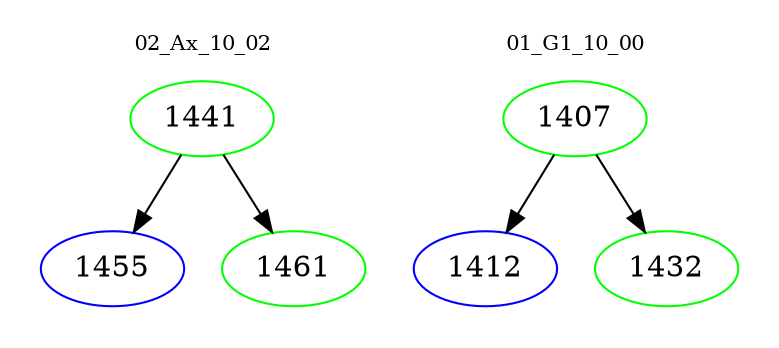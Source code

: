 digraph{
subgraph cluster_0 {
color = white
label = "02_Ax_10_02";
fontsize=10;
T0_1441 [label="1441", color="green"]
T0_1441 -> T0_1455 [color="black"]
T0_1455 [label="1455", color="blue"]
T0_1441 -> T0_1461 [color="black"]
T0_1461 [label="1461", color="green"]
}
subgraph cluster_1 {
color = white
label = "01_G1_10_00";
fontsize=10;
T1_1407 [label="1407", color="green"]
T1_1407 -> T1_1412 [color="black"]
T1_1412 [label="1412", color="blue"]
T1_1407 -> T1_1432 [color="black"]
T1_1432 [label="1432", color="green"]
}
}
